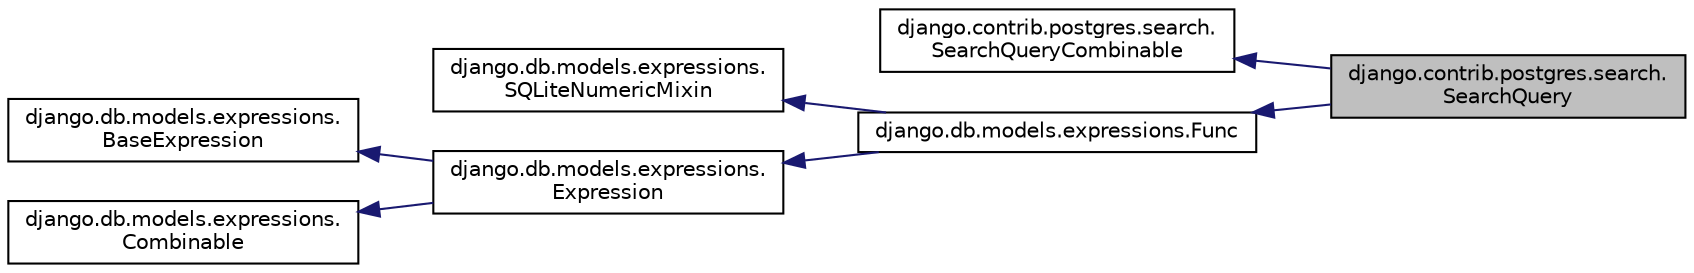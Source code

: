 digraph "django.contrib.postgres.search.SearchQuery"
{
 // LATEX_PDF_SIZE
  edge [fontname="Helvetica",fontsize="10",labelfontname="Helvetica",labelfontsize="10"];
  node [fontname="Helvetica",fontsize="10",shape=record];
  rankdir="LR";
  Node1 [label="django.contrib.postgres.search.\lSearchQuery",height=0.2,width=0.4,color="black", fillcolor="grey75", style="filled", fontcolor="black",tooltip=" "];
  Node2 -> Node1 [dir="back",color="midnightblue",fontsize="10",style="solid",fontname="Helvetica"];
  Node2 [label="django.contrib.postgres.search.\lSearchQueryCombinable",height=0.2,width=0.4,color="black", fillcolor="white", style="filled",URL="$d5/d07/classdjango_1_1contrib_1_1postgres_1_1search_1_1_search_query_combinable.html",tooltip=" "];
  Node3 -> Node1 [dir="back",color="midnightblue",fontsize="10",style="solid",fontname="Helvetica"];
  Node3 [label="django.db.models.expressions.Func",height=0.2,width=0.4,color="black", fillcolor="white", style="filled",URL="$d8/d57/classdjango_1_1db_1_1models_1_1expressions_1_1_func.html",tooltip=" "];
  Node4 -> Node3 [dir="back",color="midnightblue",fontsize="10",style="solid",fontname="Helvetica"];
  Node4 [label="django.db.models.expressions.\lSQLiteNumericMixin",height=0.2,width=0.4,color="black", fillcolor="white", style="filled",URL="$dc/dbc/classdjango_1_1db_1_1models_1_1expressions_1_1_s_q_lite_numeric_mixin.html",tooltip=" "];
  Node5 -> Node3 [dir="back",color="midnightblue",fontsize="10",style="solid",fontname="Helvetica"];
  Node5 [label="django.db.models.expressions.\lExpression",height=0.2,width=0.4,color="black", fillcolor="white", style="filled",URL="$d8/dca/classdjango_1_1db_1_1models_1_1expressions_1_1_expression.html",tooltip=" "];
  Node6 -> Node5 [dir="back",color="midnightblue",fontsize="10",style="solid",fontname="Helvetica"];
  Node6 [label="django.db.models.expressions.\lBaseExpression",height=0.2,width=0.4,color="black", fillcolor="white", style="filled",URL="$de/d6b/classdjango_1_1db_1_1models_1_1expressions_1_1_base_expression.html",tooltip=" "];
  Node7 -> Node5 [dir="back",color="midnightblue",fontsize="10",style="solid",fontname="Helvetica"];
  Node7 [label="django.db.models.expressions.\lCombinable",height=0.2,width=0.4,color="black", fillcolor="white", style="filled",URL="$d6/d99/classdjango_1_1db_1_1models_1_1expressions_1_1_combinable.html",tooltip=" "];
}
